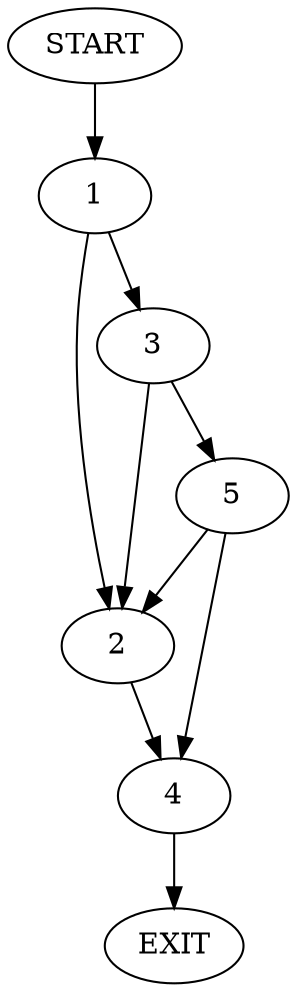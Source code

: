 digraph {
0 [label="START"]
6 [label="EXIT"]
0 -> 1
1 -> 2
1 -> 3
2 -> 4
3 -> 5
3 -> 2
5 -> 2
5 -> 4
4 -> 6
}
